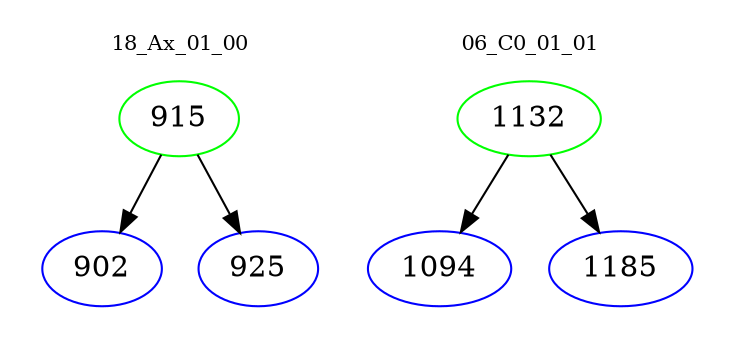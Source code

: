 digraph{
subgraph cluster_0 {
color = white
label = "18_Ax_01_00";
fontsize=10;
T0_915 [label="915", color="green"]
T0_915 -> T0_902 [color="black"]
T0_902 [label="902", color="blue"]
T0_915 -> T0_925 [color="black"]
T0_925 [label="925", color="blue"]
}
subgraph cluster_1 {
color = white
label = "06_C0_01_01";
fontsize=10;
T1_1132 [label="1132", color="green"]
T1_1132 -> T1_1094 [color="black"]
T1_1094 [label="1094", color="blue"]
T1_1132 -> T1_1185 [color="black"]
T1_1185 [label="1185", color="blue"]
}
}
